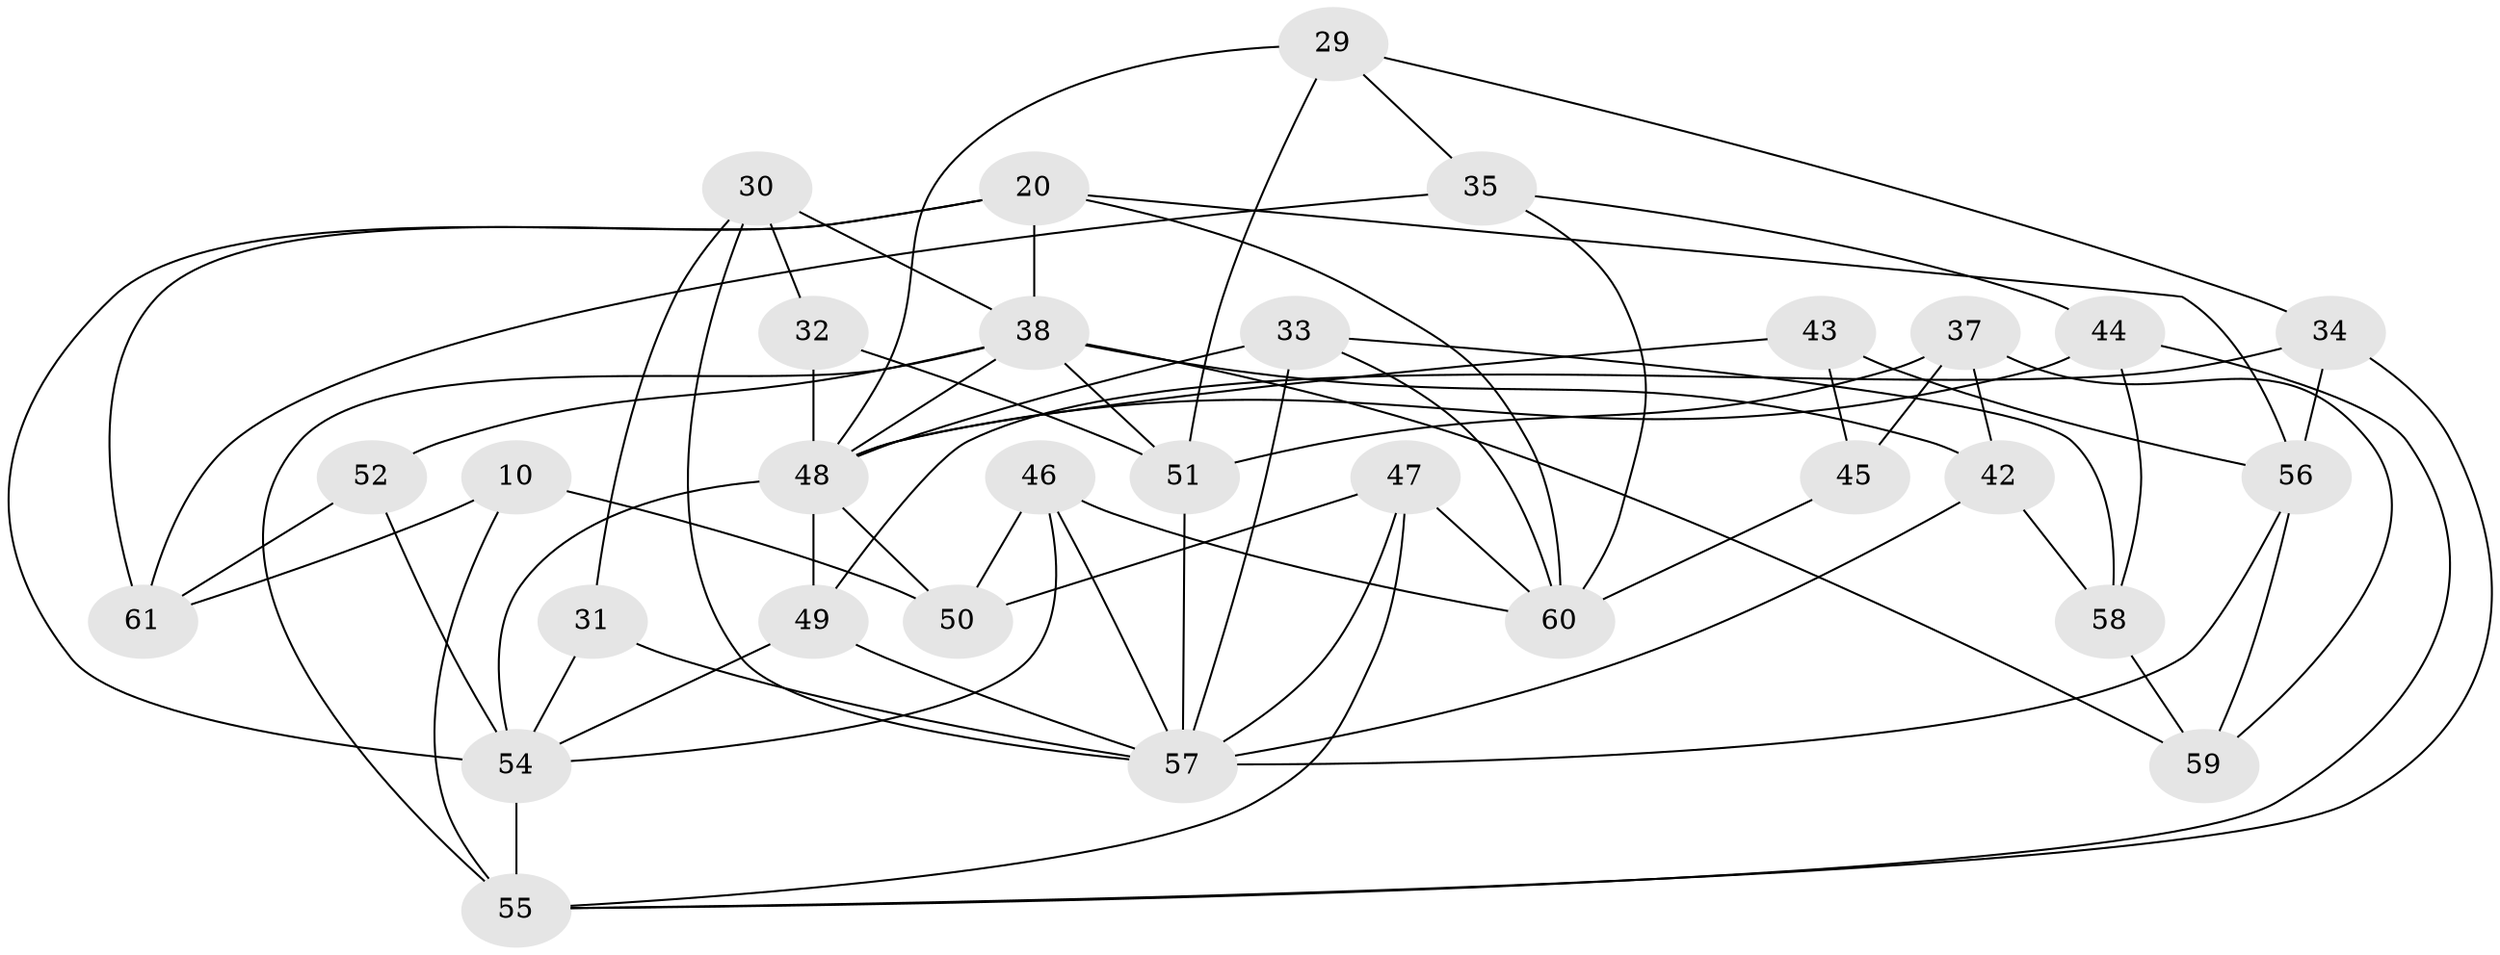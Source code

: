 // original degree distribution, {4: 1.0}
// Generated by graph-tools (version 1.1) at 2025/56/03/09/25 04:56:46]
// undirected, 30 vertices, 69 edges
graph export_dot {
graph [start="1"]
  node [color=gray90,style=filled];
  10;
  20 [super="+19"];
  29;
  30 [super="+11"];
  31;
  32 [super="+8"];
  33 [super="+7+12"];
  34;
  35;
  37;
  38 [super="+4+25+27"];
  42;
  43;
  44;
  45;
  46 [super="+15"];
  47;
  48 [super="+2+18"];
  49 [super="+21"];
  50;
  51 [super="+22"];
  52;
  54 [super="+16+53"];
  55 [super="+24"];
  56 [super="+36"];
  57 [super="+9+41+39"];
  58;
  59;
  60 [super="+40"];
  61 [super="+23"];
  10 -- 50;
  10 -- 61;
  10 -- 55 [weight=2];
  20 -- 61 [weight=2];
  20 -- 56;
  20 -- 38 [weight=2];
  20 -- 54 [weight=2];
  20 -- 60;
  29 -- 35;
  29 -- 51;
  29 -- 34;
  29 -- 48;
  30 -- 32 [weight=2];
  30 -- 31 [weight=2];
  30 -- 38;
  30 -- 57;
  31 -- 54;
  31 -- 57;
  32 -- 48 [weight=3];
  32 -- 51;
  33 -- 48 [weight=2];
  33 -- 57 [weight=3];
  33 -- 58;
  33 -- 60 [weight=2];
  34 -- 56;
  34 -- 49;
  34 -- 55;
  35 -- 44;
  35 -- 61;
  35 -- 60;
  37 -- 42;
  37 -- 59;
  37 -- 45;
  37 -- 51;
  38 -- 59;
  38 -- 51 [weight=2];
  38 -- 55;
  38 -- 42;
  38 -- 52;
  38 -- 48;
  42 -- 58;
  42 -- 57;
  43 -- 56 [weight=2];
  43 -- 45;
  43 -- 48;
  44 -- 58;
  44 -- 48;
  44 -- 55;
  45 -- 60 [weight=2];
  46 -- 50;
  46 -- 54;
  46 -- 57 [weight=3];
  46 -- 60;
  47 -- 50;
  47 -- 55;
  47 -- 57;
  47 -- 60;
  48 -- 49 [weight=2];
  48 -- 50;
  48 -- 54 [weight=2];
  49 -- 57 [weight=2];
  49 -- 54;
  51 -- 57;
  52 -- 61 [weight=2];
  52 -- 54;
  54 -- 55 [weight=2];
  56 -- 59;
  56 -- 57;
  58 -- 59;
}
